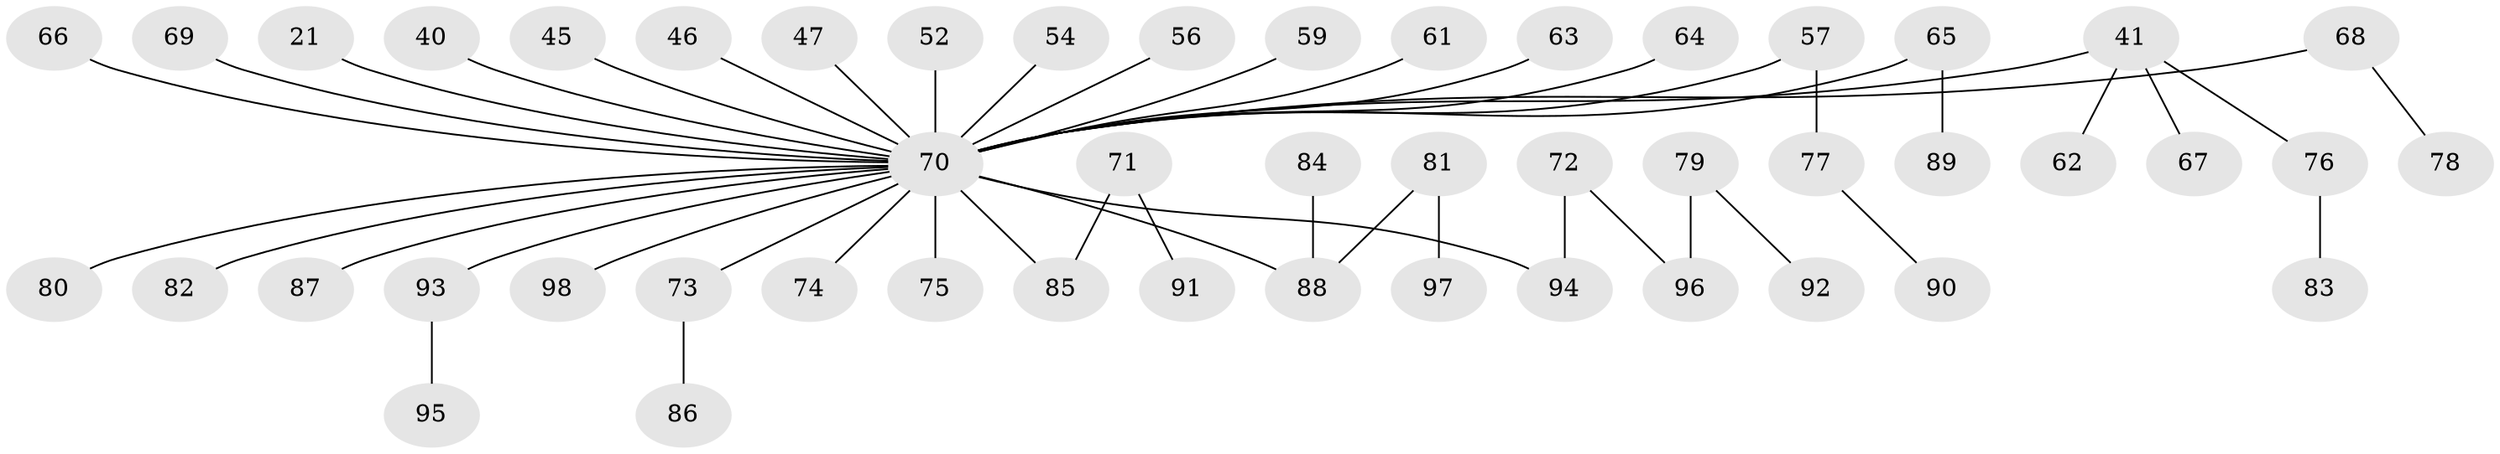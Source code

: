 // original degree distribution, {9: 0.01020408163265306, 5: 0.030612244897959183, 3: 0.16326530612244897, 6: 0.01020408163265306, 1: 0.46938775510204084, 2: 0.2755102040816326, 4: 0.04081632653061224}
// Generated by graph-tools (version 1.1) at 2025/53/03/09/25 04:53:11]
// undirected, 49 vertices, 48 edges
graph export_dot {
graph [start="1"]
  node [color=gray90,style=filled];
  21;
  40;
  41 [super="+35"];
  45;
  46;
  47;
  52;
  54;
  56;
  57;
  59;
  61;
  62;
  63;
  64;
  65 [super="+49"];
  66;
  67;
  68;
  69;
  70 [super="+42+50+36+31+53"];
  71;
  72 [super="+37+43+44"];
  73;
  74;
  75;
  76;
  77;
  78;
  79;
  80;
  81;
  82;
  83;
  84;
  85 [super="+60"];
  86;
  87;
  88 [super="+19+27+55"];
  89;
  90;
  91;
  92;
  93 [super="+3+5"];
  94 [super="+28"];
  95;
  96 [super="+51"];
  97;
  98;
  21 -- 70;
  40 -- 70;
  41 -- 62;
  41 -- 76;
  41 -- 67;
  41 -- 70;
  45 -- 70;
  46 -- 70;
  47 -- 70;
  52 -- 70;
  54 -- 70;
  56 -- 70;
  57 -- 77;
  57 -- 70;
  59 -- 70;
  61 -- 70;
  63 -- 70;
  64 -- 70;
  65 -- 89;
  65 -- 70;
  66 -- 70;
  68 -- 78;
  68 -- 70;
  69 -- 70;
  70 -- 73;
  70 -- 75;
  70 -- 82;
  70 -- 87;
  70 -- 93;
  70 -- 94;
  70 -- 98;
  70 -- 85;
  70 -- 88;
  70 -- 74;
  70 -- 80;
  71 -- 91;
  71 -- 85;
  72 -- 94;
  72 -- 96;
  73 -- 86;
  76 -- 83;
  77 -- 90;
  79 -- 92;
  79 -- 96;
  81 -- 97;
  81 -- 88;
  84 -- 88;
  93 -- 95;
}

